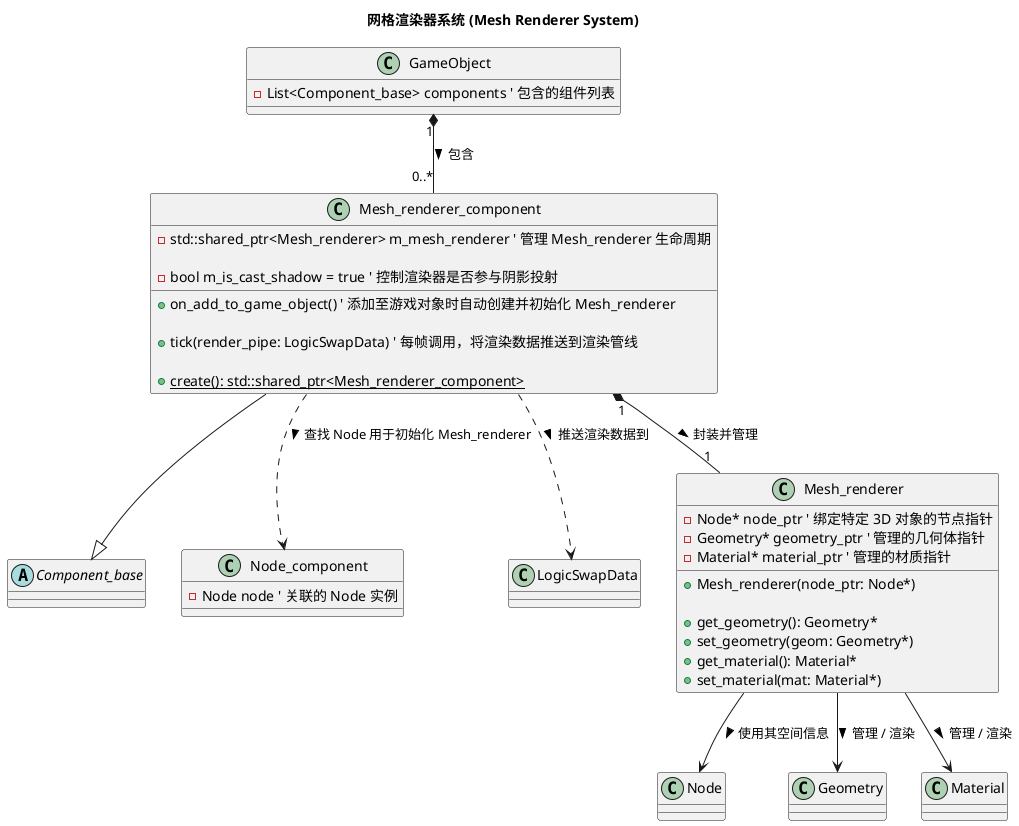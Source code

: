 @startuml
' 设置图表标题
title 网格渲染器系统 (Mesh Renderer System)

' =====================================
' 外部/基础类 (从之前上下文推断)
' =====================================

' 所有组件的抽象基类
abstract class Component_base {
    ' 通用组件接口和生命周期方法
}

' 场景图中的 Node 类，提供空间变换信息
class Node {
    ' 空间变换属性: 位置 (Vector3), 旋转 (Quaternion), 缩放 (Vector3)
    ' ...
}

' 桥接 GameObject 与 Node 的组件
class Node_component {
    - Node node ' 关联的 Node 实例
    ' ...
}

' 游戏对象体系中的实体
class GameObject {
    - List<Component_base> components ' 包含的组件列表
    ' ...
}

' 几何体数据 (例如顶点、索引、法线等)
class Geometry {
    ' 顶点数据、索引数据等
    ' ...
}

' 材质数据 (例如颜色、纹理、着色器等)
class Material {
    ' 表面属性，如漫反射颜色、高光颜色、纹理等
    ' ...
}

' 渲染数据队列/管线 (Mesh_renderer_component::tick 推送数据到此处)
class LogicSwapData {
    ' 接收并处理渲染相关数据
    ' ...
}

' =====================================
' 核心渲染器类 (Core Renderer Class)
' =====================================

' Mesh_renderer 类
class Mesh_renderer {
    - Node* node_ptr ' 绑定特定 3D 对象的节点指针
    - Geometry* geometry_ptr ' 管理的几何体指针
    - Material* material_ptr ' 管理的材质指针

    ' 构造函数
    + Mesh_renderer(node_ptr: Node*)

    ' 属性访问方法 (Getter/Setter)
    + get_geometry(): Geometry*
    + set_geometry(geom: Geometry*)
    + get_material(): Material*
    + set_material(mat: Material*)
    ' (可能还有用于更新 Node 指针的方法)
}

' =====================================
' 组件系统集成 (Component System Integration)
' =====================================

' Mesh_renderer_component 类
class Mesh_renderer_component {
    - std::shared_ptr<Mesh_renderer> m_mesh_renderer ' 管理 Mesh_renderer 生命周期

    - bool m_is_cast_shadow = true ' 控制渲染器是否参与阴影投射

    ' 生命周期和行为方法
    + on_add_to_game_object() ' 添加至游戏对象时自动创建并初始化 Mesh_renderer

    + tick(render_pipe: LogicSwapData) ' 每帧调用，将渲染数据推送到渲染管线
        ' (推送数据包括: 材质、几何体、模型矩阵、阴影投射标志)

    ' 静态工厂方法
    + {static} create(): std::shared_ptr<Mesh_renderer_component>
}

' =====================================
' 类之间关系 (Relationships)
' =====================================

' 继承关系 (Inheritance)
Mesh_renderer_component --|> Component_base

' 组合关系 (Composition)
' Mesh_renderer_component 封装并管理其内部的 Mesh_renderer 实例的生命周期
Mesh_renderer_component "1" *-- "1" Mesh_renderer : 封装并管理 >

' 关联/依赖关系 (Association/Dependency)
' Mesh_renderer 使用 Node、Geometry 和 Material 数据进行渲染
Mesh_renderer --> Node : 使用其空间信息 >
Mesh_renderer --> Geometry : 管理 / 渲染 >
Mesh_renderer --> Material : 管理 / 渲染 >

' Mesh_renderer_component 在初始化时依赖 Node_component 获取 Node 实例
' 以便将其传递给 Mesh_renderer 的构造函数
Mesh_renderer_component ..> Node_component : 查找 Node 用于初始化 Mesh_renderer >

' Mesh_renderer_component 的 tick 方法将渲染相关数据推送到 LogicSwapData
Mesh_renderer_component ..> LogicSwapData : 推送渲染数据到 >

' GameObject 包含 Mesh_renderer_component (作为一种 Component_base)
GameObject "1" *-- "0..*" Mesh_renderer_component : 包含 >


@enduml